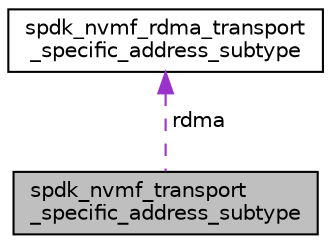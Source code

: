 digraph "spdk_nvmf_transport_specific_address_subtype"
{
  edge [fontname="Helvetica",fontsize="10",labelfontname="Helvetica",labelfontsize="10"];
  node [fontname="Helvetica",fontsize="10",shape=record];
  Node1 [label="spdk_nvmf_transport\l_specific_address_subtype",height=0.2,width=0.4,color="black", fillcolor="grey75", style="filled", fontcolor="black"];
  Node2 -> Node1 [dir="back",color="darkorchid3",fontsize="10",style="dashed",label=" rdma" ,fontname="Helvetica"];
  Node2 [label="spdk_nvmf_rdma_transport\l_specific_address_subtype",height=0.2,width=0.4,color="black", fillcolor="white", style="filled",URL="$structspdk__nvmf__rdma__transport__specific__address__subtype.html",tooltip="RDMA transport-specific address subtype. "];
}
